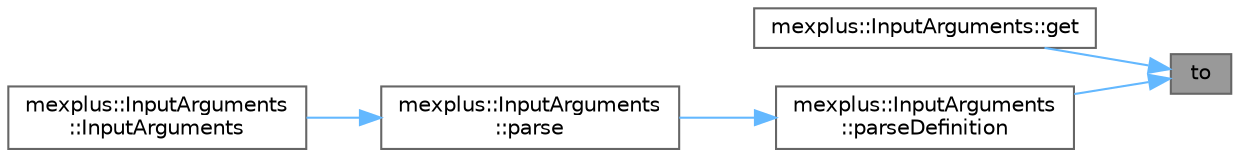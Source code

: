 digraph "to"
{
 // LATEX_PDF_SIZE
  bgcolor="transparent";
  edge [fontname=Helvetica,fontsize=10,labelfontname=Helvetica,labelfontsize=10];
  node [fontname=Helvetica,fontsize=10,shape=box,height=0.2,width=0.4];
  rankdir="RL";
  Node1 [id="Node000001",label="to",height=0.2,width=0.4,color="gray40", fillcolor="grey60", style="filled", fontcolor="black",tooltip="mxArray* exporter methods."];
  Node1 -> Node2 [id="edge1_Node000001_Node000002",dir="back",color="steelblue1",style="solid",tooltip=" "];
  Node2 [id="Node000002",label="mexplus::InputArguments::get",height=0.2,width=0.4,color="grey40", fillcolor="white", style="filled",URL="$classmexplus_1_1_input_arguments.html#a7c96d4179a9b068148df9769b577d197",tooltip=" "];
  Node1 -> Node3 [id="edge2_Node000001_Node000003",dir="back",color="steelblue1",style="solid",tooltip=" "];
  Node3 [id="Node000003",label="mexplus::InputArguments\l::parseDefinition",height=0.2,width=0.4,color="grey40", fillcolor="white", style="filled",URL="$classmexplus_1_1_input_arguments.html#aaa37a0a52f6f28789c65d62bd0f7ee41",tooltip="Try to parse one definition or return false on failure."];
  Node3 -> Node4 [id="edge3_Node000003_Node000004",dir="back",color="steelblue1",style="solid",tooltip=" "];
  Node4 [id="Node000004",label="mexplus::InputArguments\l::parse",height=0.2,width=0.4,color="grey40", fillcolor="white", style="filled",URL="$classmexplus_1_1_input_arguments.html#a181ce1071d1d5470b732ac162163f5f8",tooltip="Parse arguments from mexFunction input."];
  Node4 -> Node5 [id="edge4_Node000004_Node000005",dir="back",color="steelblue1",style="solid",tooltip=" "];
  Node5 [id="Node000005",label="mexplus::InputArguments\l::InputArguments",height=0.2,width=0.4,color="grey40", fillcolor="white", style="filled",URL="$classmexplus_1_1_input_arguments.html#a365d95d41eaa4b15c0de9b39e51dd5cf",tooltip="Shorthand constructor for a single argument definition."];
}
